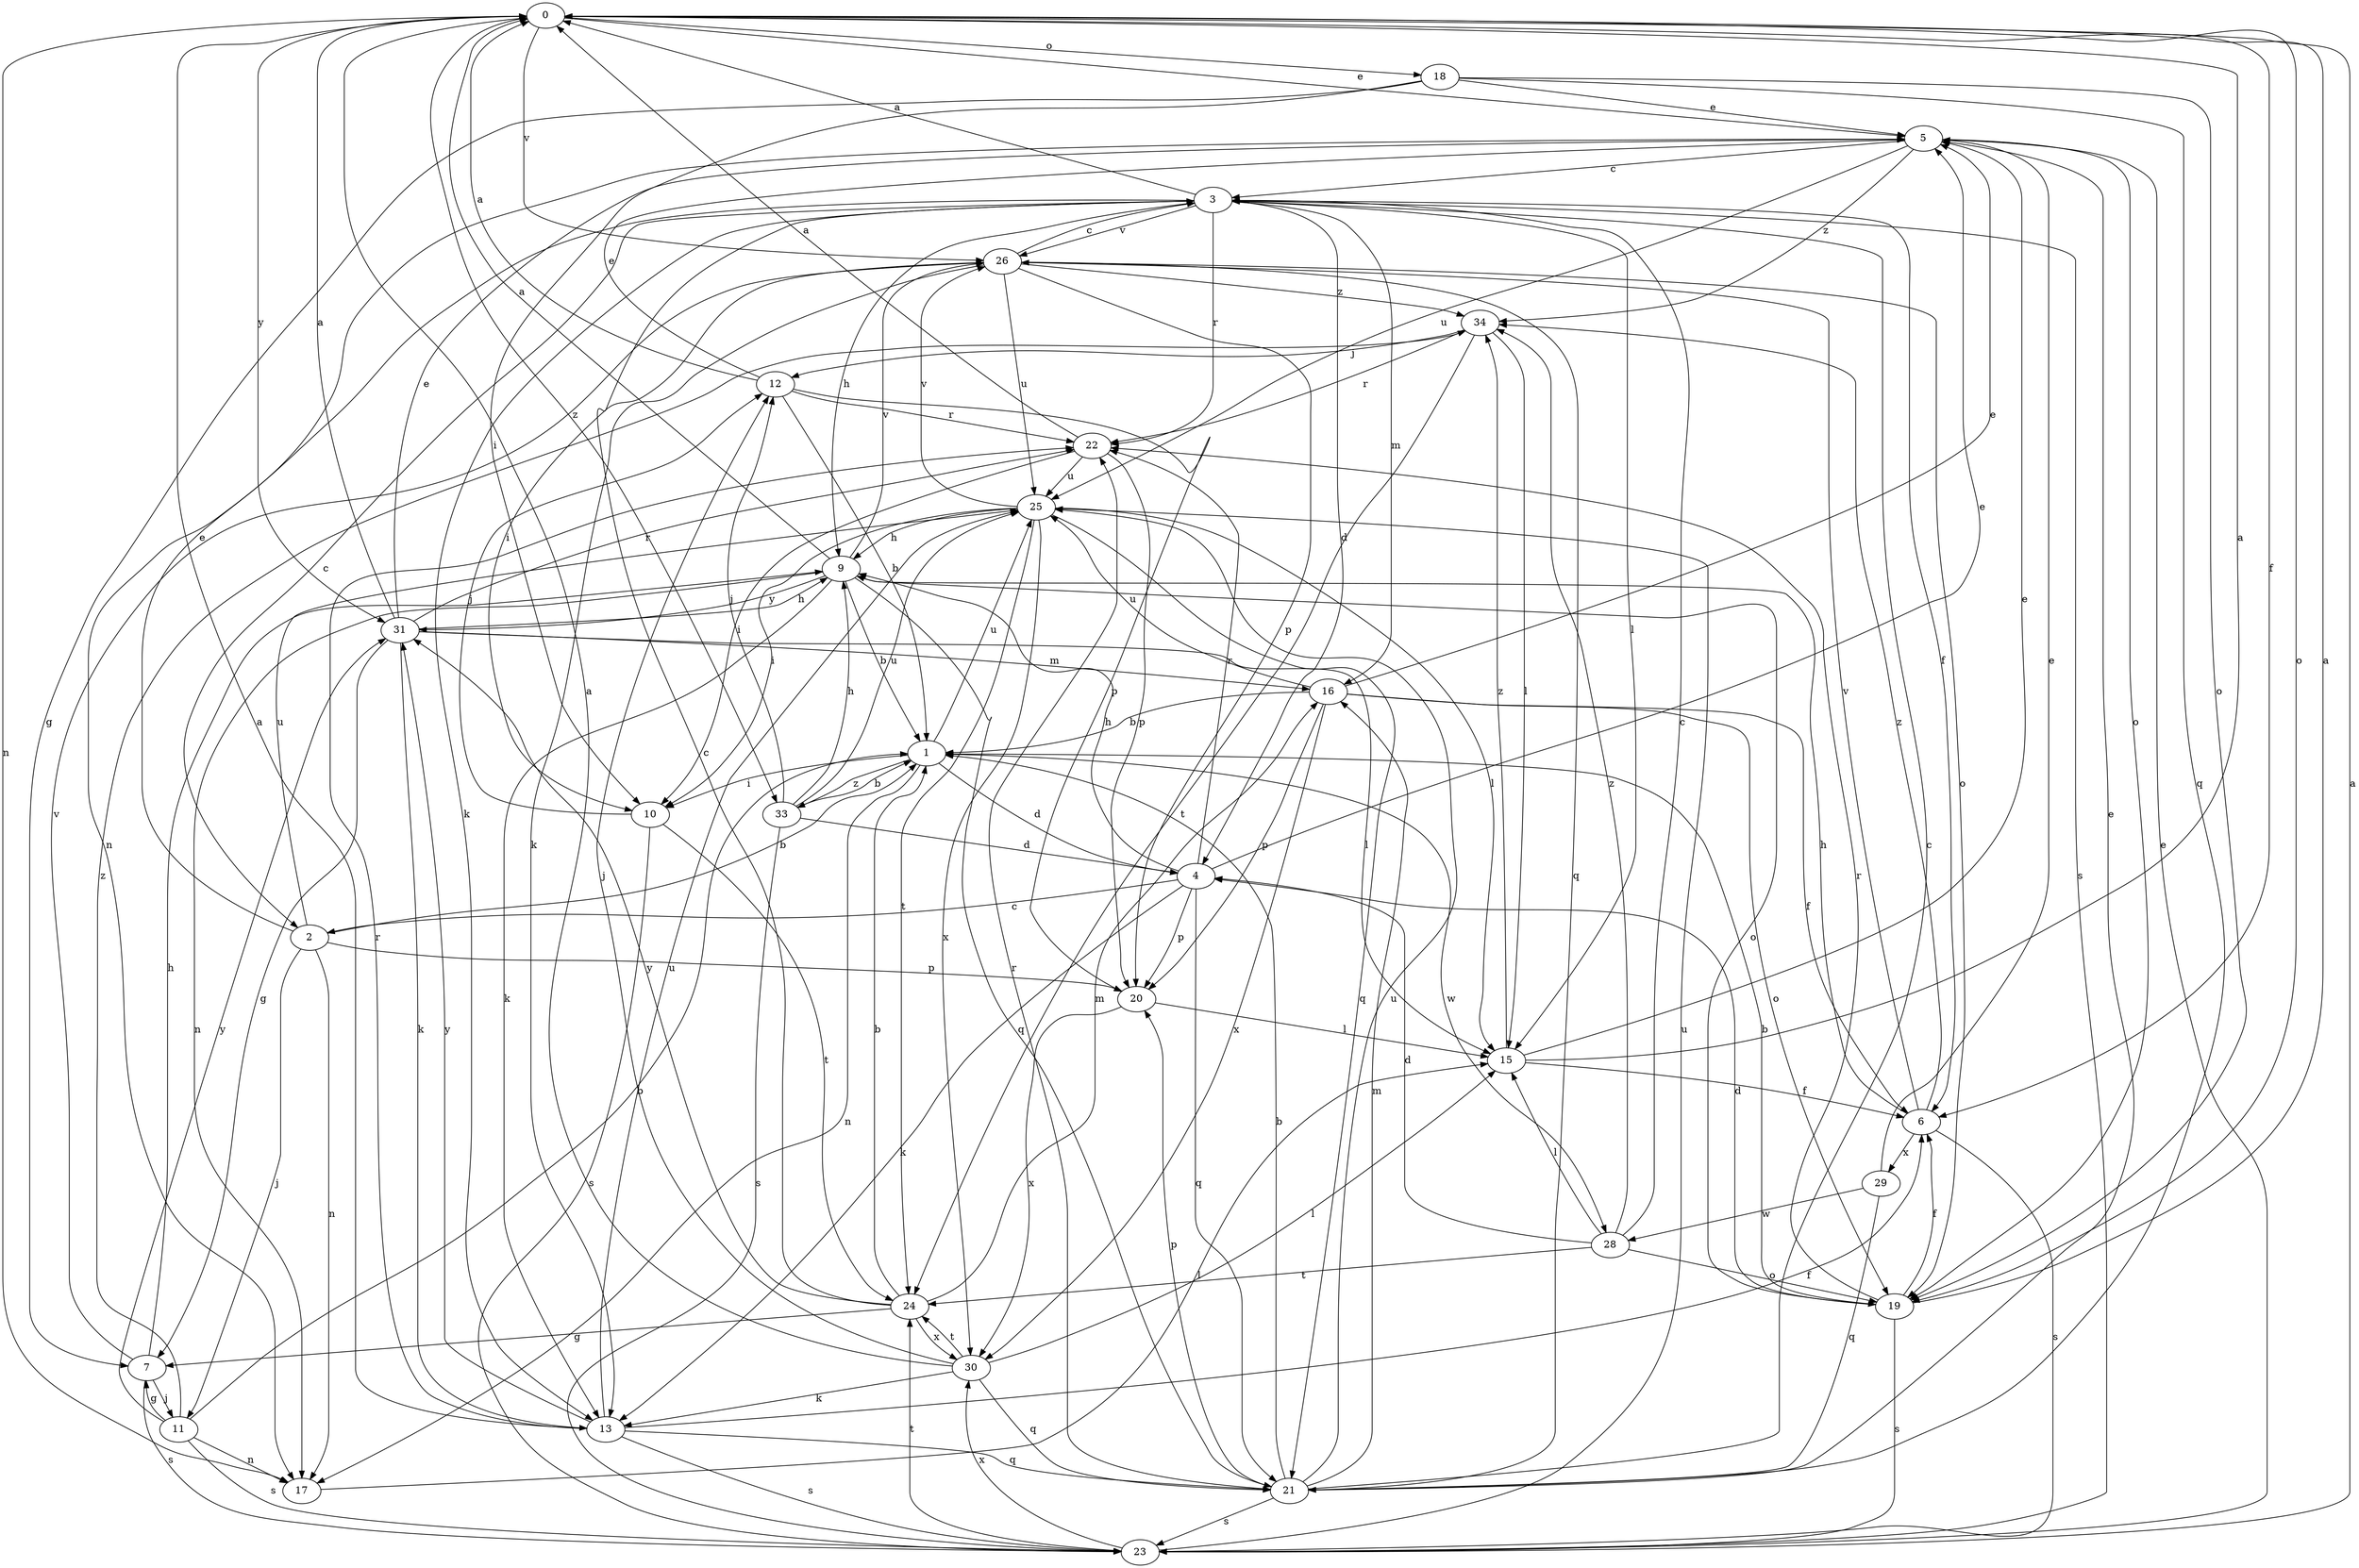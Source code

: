 strict digraph  {
0;
1;
2;
3;
4;
5;
6;
7;
9;
10;
11;
12;
13;
15;
16;
17;
18;
19;
20;
21;
22;
23;
24;
25;
26;
28;
29;
30;
31;
33;
34;
0 -> 5  [label=e];
0 -> 6  [label=f];
0 -> 17  [label=n];
0 -> 18  [label=o];
0 -> 19  [label=o];
0 -> 26  [label=v];
0 -> 31  [label=y];
0 -> 33  [label=z];
1 -> 4  [label=d];
1 -> 10  [label=i];
1 -> 17  [label=n];
1 -> 25  [label=u];
1 -> 28  [label=w];
1 -> 33  [label=z];
2 -> 1  [label=b];
2 -> 5  [label=e];
2 -> 11  [label=j];
2 -> 17  [label=n];
2 -> 20  [label=p];
2 -> 25  [label=u];
3 -> 0  [label=a];
3 -> 2  [label=c];
3 -> 4  [label=d];
3 -> 6  [label=f];
3 -> 9  [label=h];
3 -> 13  [label=k];
3 -> 15  [label=l];
3 -> 16  [label=m];
3 -> 17  [label=n];
3 -> 22  [label=r];
3 -> 23  [label=s];
3 -> 26  [label=v];
4 -> 2  [label=c];
4 -> 5  [label=e];
4 -> 9  [label=h];
4 -> 13  [label=k];
4 -> 20  [label=p];
4 -> 21  [label=q];
4 -> 22  [label=r];
5 -> 3  [label=c];
5 -> 19  [label=o];
5 -> 25  [label=u];
5 -> 34  [label=z];
6 -> 9  [label=h];
6 -> 23  [label=s];
6 -> 26  [label=v];
6 -> 29  [label=x];
6 -> 34  [label=z];
7 -> 9  [label=h];
7 -> 11  [label=j];
7 -> 23  [label=s];
7 -> 26  [label=v];
9 -> 0  [label=a];
9 -> 1  [label=b];
9 -> 13  [label=k];
9 -> 17  [label=n];
9 -> 19  [label=o];
9 -> 21  [label=q];
9 -> 26  [label=v];
9 -> 31  [label=y];
10 -> 12  [label=j];
10 -> 23  [label=s];
10 -> 24  [label=t];
11 -> 1  [label=b];
11 -> 7  [label=g];
11 -> 17  [label=n];
11 -> 23  [label=s];
11 -> 31  [label=y];
11 -> 34  [label=z];
12 -> 0  [label=a];
12 -> 1  [label=b];
12 -> 5  [label=e];
12 -> 20  [label=p];
12 -> 22  [label=r];
13 -> 0  [label=a];
13 -> 6  [label=f];
13 -> 21  [label=q];
13 -> 22  [label=r];
13 -> 23  [label=s];
13 -> 25  [label=u];
13 -> 31  [label=y];
15 -> 0  [label=a];
15 -> 5  [label=e];
15 -> 6  [label=f];
15 -> 34  [label=z];
16 -> 1  [label=b];
16 -> 5  [label=e];
16 -> 6  [label=f];
16 -> 19  [label=o];
16 -> 20  [label=p];
16 -> 25  [label=u];
16 -> 30  [label=x];
17 -> 15  [label=l];
18 -> 5  [label=e];
18 -> 7  [label=g];
18 -> 10  [label=i];
18 -> 19  [label=o];
18 -> 21  [label=q];
19 -> 0  [label=a];
19 -> 1  [label=b];
19 -> 4  [label=d];
19 -> 6  [label=f];
19 -> 22  [label=r];
19 -> 23  [label=s];
20 -> 15  [label=l];
20 -> 30  [label=x];
21 -> 1  [label=b];
21 -> 3  [label=c];
21 -> 5  [label=e];
21 -> 16  [label=m];
21 -> 20  [label=p];
21 -> 22  [label=r];
21 -> 23  [label=s];
21 -> 25  [label=u];
22 -> 0  [label=a];
22 -> 10  [label=i];
22 -> 20  [label=p];
22 -> 25  [label=u];
23 -> 0  [label=a];
23 -> 5  [label=e];
23 -> 24  [label=t];
23 -> 25  [label=u];
23 -> 30  [label=x];
24 -> 1  [label=b];
24 -> 3  [label=c];
24 -> 7  [label=g];
24 -> 16  [label=m];
24 -> 30  [label=x];
24 -> 31  [label=y];
25 -> 9  [label=h];
25 -> 10  [label=i];
25 -> 15  [label=l];
25 -> 21  [label=q];
25 -> 24  [label=t];
25 -> 26  [label=v];
25 -> 30  [label=x];
26 -> 3  [label=c];
26 -> 10  [label=i];
26 -> 13  [label=k];
26 -> 19  [label=o];
26 -> 20  [label=p];
26 -> 21  [label=q];
26 -> 25  [label=u];
26 -> 34  [label=z];
28 -> 3  [label=c];
28 -> 4  [label=d];
28 -> 15  [label=l];
28 -> 19  [label=o];
28 -> 24  [label=t];
28 -> 34  [label=z];
29 -> 5  [label=e];
29 -> 21  [label=q];
29 -> 28  [label=w];
30 -> 0  [label=a];
30 -> 12  [label=j];
30 -> 13  [label=k];
30 -> 15  [label=l];
30 -> 21  [label=q];
30 -> 24  [label=t];
31 -> 0  [label=a];
31 -> 5  [label=e];
31 -> 7  [label=g];
31 -> 9  [label=h];
31 -> 13  [label=k];
31 -> 15  [label=l];
31 -> 16  [label=m];
31 -> 22  [label=r];
33 -> 1  [label=b];
33 -> 4  [label=d];
33 -> 9  [label=h];
33 -> 12  [label=j];
33 -> 23  [label=s];
33 -> 25  [label=u];
34 -> 12  [label=j];
34 -> 15  [label=l];
34 -> 22  [label=r];
34 -> 24  [label=t];
}
